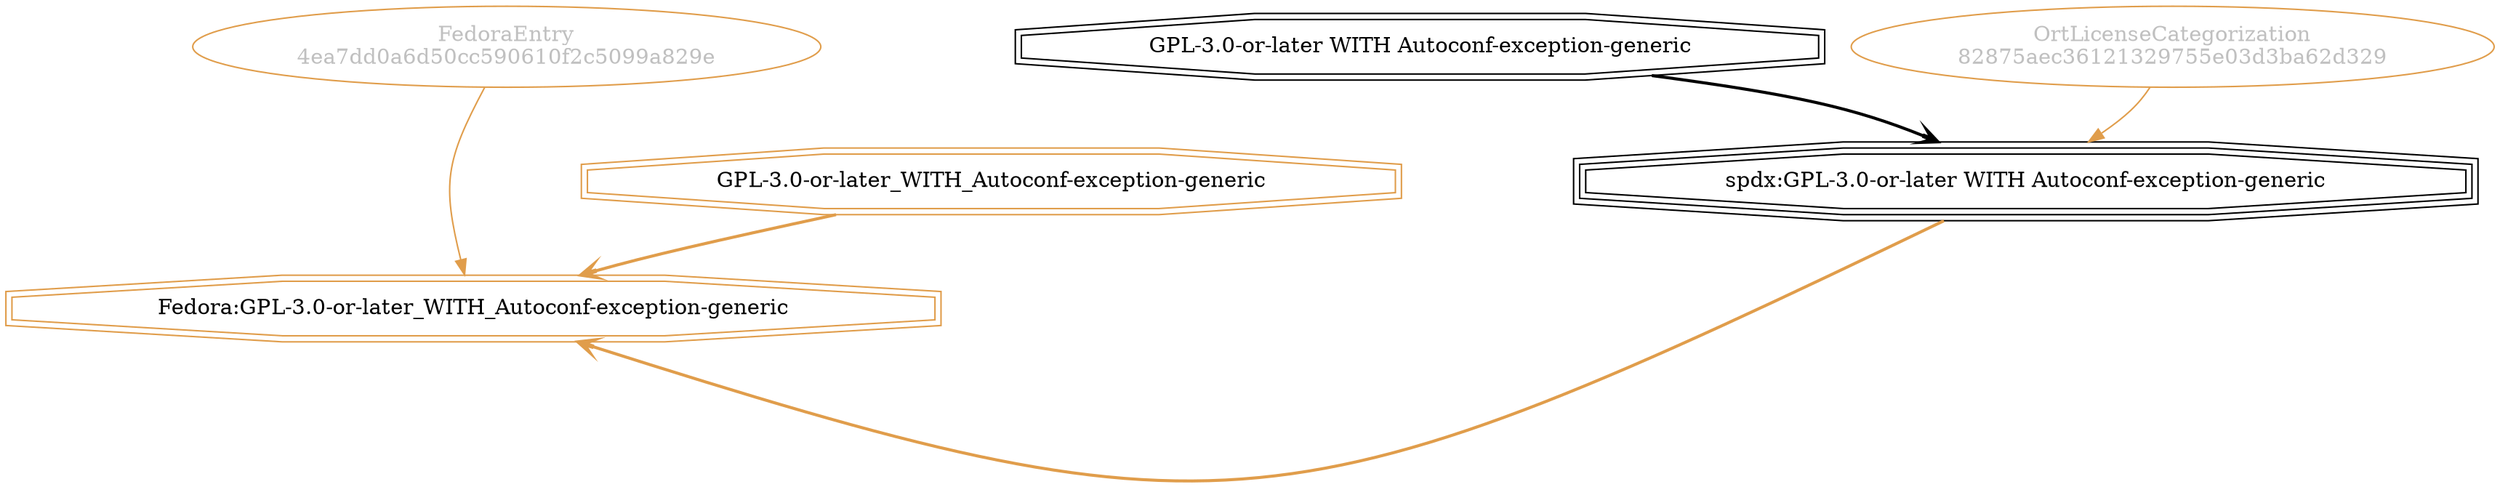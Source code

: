 strict digraph {
    node [shape=box];
    graph [splines=curved];
    6676 [label="FedoraEntry\n4ea7dd0a6d50cc590610f2c5099a829e"
         ,fontcolor=gray
         ,color="#e09d4b"
         ,fillcolor="beige;1"
         ,shape=ellipse];
    6677 [label="Fedora:GPL-3.0-or-later_WITH_Autoconf-exception-generic"
         ,color="#e09d4b"
         ,shape=doubleoctagon];
    6678 [label="GPL-3.0-or-later_WITH_Autoconf-exception-generic"
         ,color="#e09d4b"
         ,shape=doubleoctagon];
    6679 [label="spdx:GPL-3.0-or-later WITH Autoconf-exception-generic"
         ,shape=tripleoctagon];
    6680 [label="GPL-3.0-or-later WITH Autoconf-exception-generic"
         ,shape=doubleoctagon];
    35499 [label="OrtLicenseCategorization\n82875aec36121329755e03d3ba62d329"
          ,fontcolor=gray
          ,color="#e09d4b"
          ,fillcolor="beige;1"
          ,shape=ellipse];
    6676 -> 6677 [weight=0.5
                 ,color="#e09d4b"];
    6678 -> 6677 [style=bold
                 ,arrowhead=vee
                 ,weight=0.7
                 ,color="#e09d4b"];
    6679 -> 6677 [style=bold
                 ,arrowhead=vee
                 ,weight=0.7
                 ,color="#e09d4b"];
    6680 -> 6679 [style=bold
                 ,arrowhead=vee
                 ,weight=0.7];
    35499 -> 6679 [weight=0.5
                  ,color="#e09d4b"];
}
